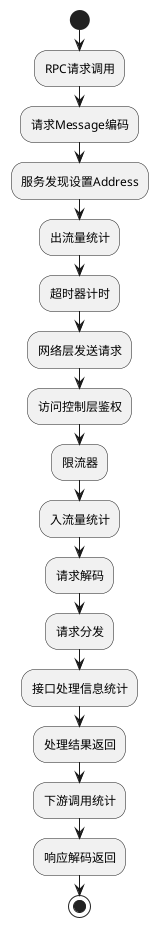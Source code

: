 @startuml
start
:RPC请求调用;
:请求Message编码;
:服务发现设置Address;
:出流量统计;
:超时器计时;
:网络层发送请求;
:访问控制层鉴权;
:限流器;
:入流量统计;
:请求解码;
:请求分发;
:接口处理信息统计;
:处理结果返回;
:下游调用统计;
:响应解码返回;
stop
@enduml
